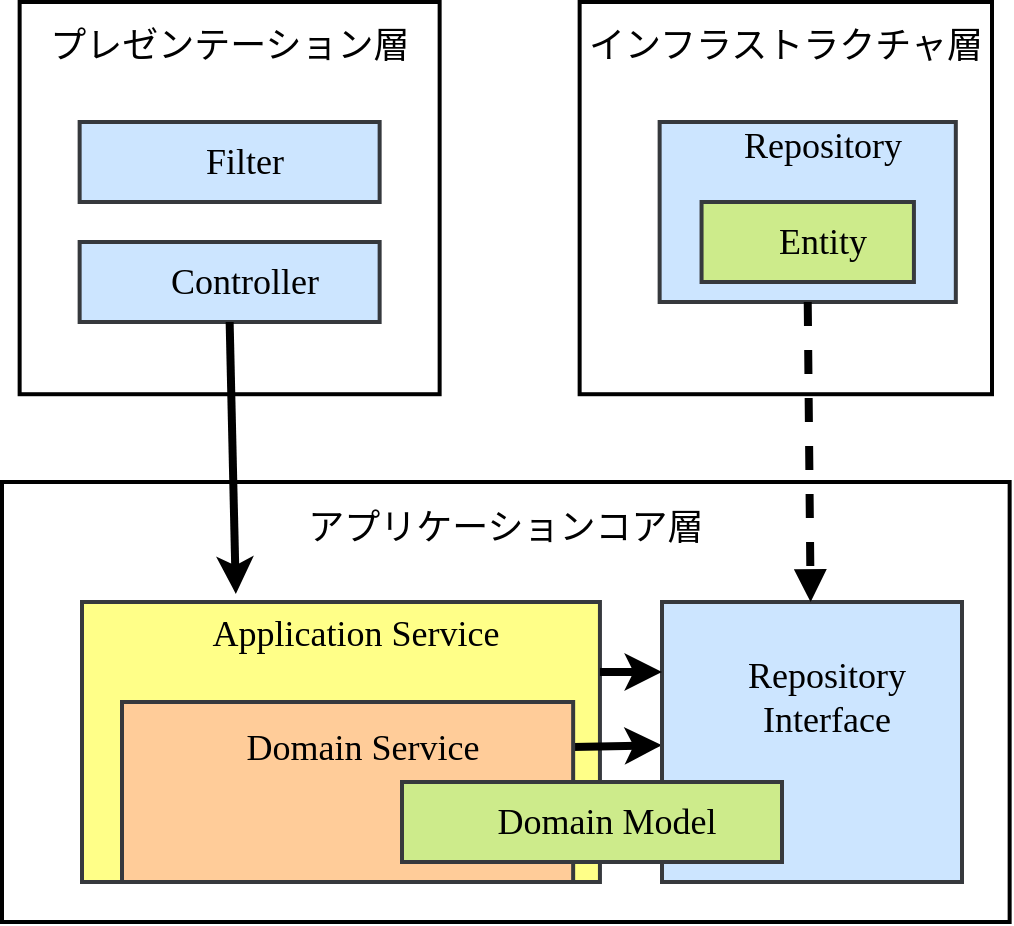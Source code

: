 <mxfile>
    <diagram id="uEXJJrO0DhDbDHVcbahO" name="ページ1">
        <mxGraphModel dx="851" dy="790" grid="1" gridSize="10" guides="1" tooltips="1" connect="1" arrows="1" fold="1" page="1" pageScale="1" pageWidth="1169" pageHeight="827" math="0" shadow="0">
            <root>
                <mxCell id="0"/>
                <mxCell id="1" parent="0"/>
                <mxCell id="73" value="&lt;font color=&quot;#000000&quot;&gt;アプリケーションコア層&lt;br&gt;&lt;br&gt;&lt;br&gt;&lt;br&gt;&lt;br&gt;&lt;br&gt;&lt;br&gt;&lt;br&gt;&lt;br&gt;&lt;/font&gt;" style="rounded=0;whiteSpace=wrap;html=1;fontFamily=Noto Sans JP;fontSize=18;strokeWidth=2;fontSource=https%3A%2F%2Ffonts.googleapis.com%2Fcss%3Ffamily%3DNoto%2BSans%2BJP;fillColor=#FFFFFF;strokeColor=#000000;" parent="1" vertex="1">
                    <mxGeometry x="360" y="420" width="503.82" height="220" as="geometry"/>
                </mxCell>
                <mxCell id="78" value="&lt;div&gt;&lt;span style=&quot;color: rgb(0 , 0 , 0)&quot;&gt;Application Service&lt;/span&gt;&lt;/div&gt;&lt;div&gt;&lt;span style=&quot;color: rgb(0 , 0 , 0)&quot;&gt;&lt;br&gt;&lt;/span&gt;&lt;/div&gt;&lt;div&gt;&lt;span style=&quot;color: rgb(0 , 0 , 0)&quot;&gt;&lt;br&gt;&lt;/span&gt;&lt;/div&gt;&lt;div&gt;&lt;span style=&quot;color: rgb(0 , 0 , 0)&quot;&gt;&lt;br&gt;&lt;/span&gt;&lt;/div&gt;&lt;div&gt;&lt;span style=&quot;color: rgb(0 , 0 , 0)&quot;&gt;&lt;br&gt;&lt;/span&gt;&lt;/div&gt;&lt;div&gt;&lt;span style=&quot;color: rgb(0 , 0 , 0)&quot;&gt;&lt;br&gt;&lt;/span&gt;&lt;/div&gt;" style="rounded=0;whiteSpace=wrap;html=1;fontFamily=Noto Sans JP;fontSize=18;fillColor=#ffff88;strokeColor=#36393d;strokeWidth=2;spacingLeft=15;fontSource=https%3A%2F%2Ffonts.googleapis.com%2Fcss%3Ffamily%3DNoto%2BSans%2BJP;align=center;" vertex="1" parent="1">
                    <mxGeometry x="400" y="480" width="258.97" height="140" as="geometry"/>
                </mxCell>
                <mxCell id="74" value="&lt;font color=&quot;#000000&quot;&gt;インフラストラクチャ層&lt;br&gt;&lt;br&gt;&lt;br&gt;&lt;br&gt;&lt;br&gt;&lt;br&gt;&lt;br&gt;&lt;br&gt;&lt;/font&gt;" style="rounded=0;whiteSpace=wrap;html=1;fontFamily=Noto Sans JP;fontSize=18;strokeWidth=2;fontSource=https%3A%2F%2Ffonts.googleapis.com%2Fcss%3Ffamily%3DNoto%2BSans%2BJP;fillColor=#FFFFFF;strokeColor=#000000;" parent="1" vertex="1">
                    <mxGeometry x="648.82" y="180" width="206.18" height="196.11" as="geometry"/>
                </mxCell>
                <mxCell id="55" value="&lt;font color=&quot;#000000&quot;&gt;プレゼンテーション層&lt;br&gt;&lt;br&gt;&lt;br&gt;&lt;br&gt;&lt;br&gt;&lt;br&gt;&lt;br&gt;&lt;br&gt;&lt;/font&gt;" style="rounded=0;whiteSpace=wrap;html=1;fontFamily=Noto Sans JP;fontSize=18;strokeWidth=2;fontSource=https%3A%2F%2Ffonts.googleapis.com%2Fcss%3Ffamily%3DNoto%2BSans%2BJP;fillColor=#FFFFFF;strokeColor=#000000;" parent="1" vertex="1">
                    <mxGeometry x="368.82" y="180" width="210" height="196.11" as="geometry"/>
                </mxCell>
                <mxCell id="90" style="edgeStyle=none;sketch=0;html=1;exitX=1;exitY=0.25;exitDx=0;exitDy=0;shadow=0;fontColor=#000000;endArrow=classic;endFill=1;strokeColor=#000000;strokeWidth=4;" edge="1" parent="1" source="77" target="80">
                    <mxGeometry relative="1" as="geometry"/>
                </mxCell>
                <mxCell id="77" value="&lt;div&gt;&lt;span style=&quot;color: rgb(0 , 0 , 0)&quot;&gt;Domain Service&lt;/span&gt;&lt;/div&gt;&lt;div&gt;&lt;br&gt;&lt;/div&gt;&lt;div&gt;&lt;span style=&quot;color: rgb(0 , 0 , 0)&quot;&gt;&lt;br&gt;&lt;/span&gt;&lt;/div&gt;" style="rounded=0;whiteSpace=wrap;html=1;fontFamily=Noto Sans JP;fontSize=18;fillColor=#ffcc99;strokeColor=#36393d;strokeWidth=2;spacingLeft=15;fontSource=https%3A%2F%2Ffonts.googleapis.com%2Fcss%3Ffamily%3DNoto%2BSans%2BJP;align=center;" vertex="1" parent="1">
                    <mxGeometry x="420" y="530" width="225.58" height="90" as="geometry"/>
                </mxCell>
                <mxCell id="79" value="&lt;font color=&quot;#000000&quot;&gt;Repository&lt;br&gt;&lt;br&gt;&lt;br&gt;&lt;br&gt;&lt;/font&gt;" style="rounded=0;whiteSpace=wrap;html=1;fontFamily=Noto Sans JP;fontSize=18;fillColor=#cce5ff;strokeColor=#36393d;strokeWidth=2;spacingLeft=15;fontSource=https%3A%2F%2Ffonts.googleapis.com%2Fcss%3Ffamily%3DNoto%2BSans%2BJP;" vertex="1" parent="1">
                    <mxGeometry x="688.82" y="240" width="148.09" height="90" as="geometry"/>
                </mxCell>
                <mxCell id="80" value="&lt;font color=&quot;#000000&quot;&gt;Repository&lt;br&gt;Interface&lt;br&gt;&lt;br&gt;&lt;br&gt;&lt;/font&gt;" style="rounded=0;whiteSpace=wrap;html=1;fontFamily=Noto Sans JP;fontSize=18;fillColor=#cce5ff;strokeColor=#36393d;strokeWidth=2;spacingLeft=15;fontSource=https%3A%2F%2Ffonts.googleapis.com%2Fcss%3Ffamily%3DNoto%2BSans%2BJP;" vertex="1" parent="1">
                    <mxGeometry x="690" y="480" width="150" height="140" as="geometry"/>
                </mxCell>
                <mxCell id="82" value="&lt;font color=&quot;#000000&quot;&gt;Controller&lt;/font&gt;" style="rounded=0;whiteSpace=wrap;html=1;fontFamily=Noto Sans JP;fontSize=18;fillColor=#cce5ff;strokeColor=#36393d;strokeWidth=2;spacingLeft=15;fontSource=https%3A%2F%2Ffonts.googleapis.com%2Fcss%3Ffamily%3DNoto%2BSans%2BJP;" vertex="1" parent="1">
                    <mxGeometry x="398.82" y="300" width="150" height="40" as="geometry"/>
                </mxCell>
                <mxCell id="83" value="&lt;font color=&quot;#000000&quot;&gt;Filter&lt;/font&gt;" style="rounded=0;whiteSpace=wrap;html=1;fontFamily=Noto Sans JP;fontSize=18;fillColor=#cce5ff;strokeColor=#36393d;strokeWidth=2;spacingLeft=15;fontSource=https%3A%2F%2Ffonts.googleapis.com%2Fcss%3Ffamily%3DNoto%2BSans%2BJP;" vertex="1" parent="1">
                    <mxGeometry x="398.82" y="240" width="150" height="40" as="geometry"/>
                </mxCell>
                <mxCell id="84" value="&lt;font color=&quot;#000000&quot;&gt;Entity&lt;/font&gt;" style="rounded=0;whiteSpace=wrap;html=1;fontFamily=Noto Sans JP;fontSize=18;fillColor=#cdeb8b;strokeColor=#36393d;strokeWidth=2;spacingLeft=15;fontSource=https%3A%2F%2Ffonts.googleapis.com%2Fcss%3Ffamily%3DNoto%2BSans%2BJP;" vertex="1" parent="1">
                    <mxGeometry x="709.78" y="280" width="106.18" height="40" as="geometry"/>
                </mxCell>
                <mxCell id="91" style="edgeStyle=none;sketch=0;html=1;exitX=0.5;exitY=1;exitDx=0;exitDy=0;shadow=0;fontColor=#000000;endArrow=classic;endFill=1;strokeColor=#000000;strokeWidth=4;entryX=0.297;entryY=-0.029;entryDx=0;entryDy=0;entryPerimeter=0;" edge="1" parent="1" source="82" target="78">
                    <mxGeometry relative="1" as="geometry">
                        <mxPoint x="655.58" y="575" as="sourcePoint"/>
                        <mxPoint x="700" y="573.14" as="targetPoint"/>
                    </mxGeometry>
                </mxCell>
                <mxCell id="92" style="edgeStyle=none;sketch=0;html=1;exitX=0.5;exitY=1;exitDx=0;exitDy=0;shadow=0;fontColor=#000000;endArrow=block;endFill=1;strokeColor=#000000;strokeWidth=4;dashed=1;" edge="1" parent="1" source="79" target="80">
                    <mxGeometry relative="1" as="geometry">
                        <mxPoint x="455" y="330" as="sourcePoint"/>
                        <mxPoint x="489.057" y="485.94" as="targetPoint"/>
                    </mxGeometry>
                </mxCell>
                <mxCell id="93" style="edgeStyle=none;sketch=0;html=1;exitX=1;exitY=0.25;exitDx=0;exitDy=0;shadow=0;fontColor=#000000;endArrow=classic;endFill=1;strokeColor=#000000;strokeWidth=4;entryX=0;entryY=0.25;entryDx=0;entryDy=0;" edge="1" parent="1" source="78" target="80">
                    <mxGeometry relative="1" as="geometry">
                        <mxPoint x="641.76" y="575" as="sourcePoint"/>
                        <mxPoint x="686.18" y="573.14" as="targetPoint"/>
                    </mxGeometry>
                </mxCell>
                <mxCell id="75" value="&lt;font color=&quot;#000000&quot;&gt;Domain Model&lt;/font&gt;" style="rounded=0;whiteSpace=wrap;html=1;fontFamily=Noto Sans JP;fontSize=18;fillColor=#cdeb8b;strokeColor=#36393d;strokeWidth=2;spacingLeft=15;fontSource=https%3A%2F%2Ffonts.googleapis.com%2Fcss%3Ffamily%3DNoto%2BSans%2BJP;" vertex="1" parent="1">
                    <mxGeometry x="560" y="570" width="190" height="40" as="geometry"/>
                </mxCell>
            </root>
        </mxGraphModel>
    </diagram>
</mxfile>